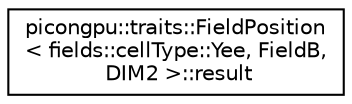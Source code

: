 digraph "Graphical Class Hierarchy"
{
 // LATEX_PDF_SIZE
  edge [fontname="Helvetica",fontsize="10",labelfontname="Helvetica",labelfontsize="10"];
  node [fontname="Helvetica",fontsize="10",shape=record];
  rankdir="LR";
  Node0 [label="picongpu::traits::FieldPosition\l\< fields::cellType::Yee, FieldB,\l DIM2 \>::result",height=0.2,width=0.4,color="black", fillcolor="white", style="filled",URL="$structpicongpu_1_1traits_1_1_field_position_3_01fields_1_1cell_type_1_1_yee_00_01_field_b_00_01_d_i_m2_01_4_1_1result.html",tooltip="boost::result_of hints"];
}
